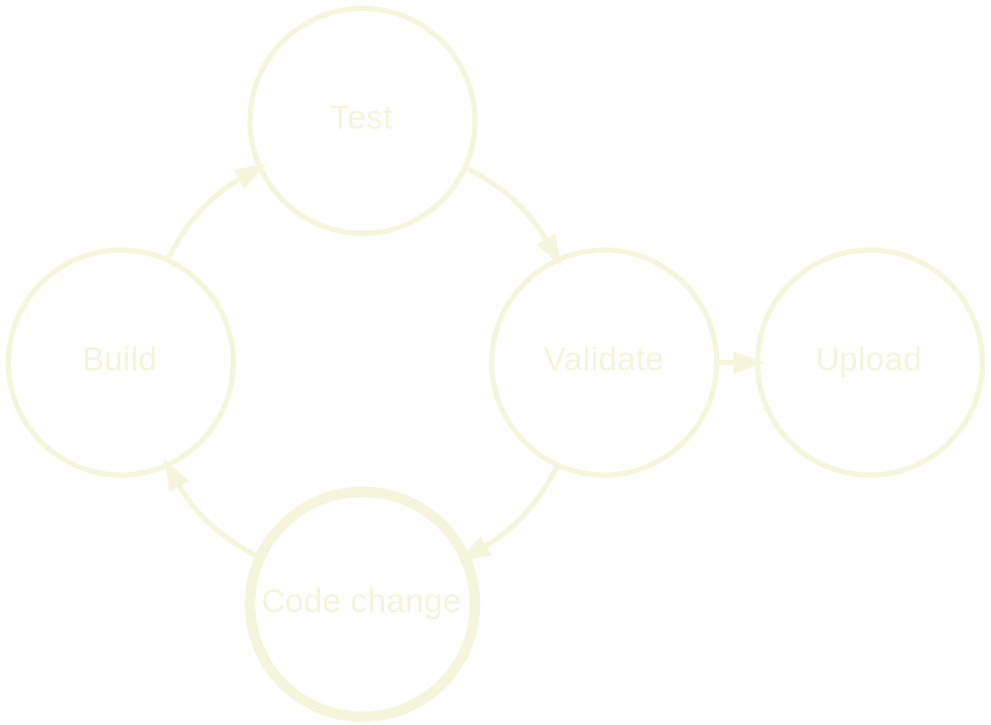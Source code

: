 digraph development {
  rankdir=LR;
  rank="same"
  bgcolor="transparent"
  layout=circo
  node [color="#F5F5DC" fontcolor="#F5F5DC" fontname="Arial" shape=circle fontsize=16 fixedsize=true width=1.5 penwidth=2.5]
  graph [overlap=false splines=curved penwidth=2.5]
  edge [color="#F5F5DC" penwidth=2.5 overlap=false]

  "Code change"[penwidth=5]

  "Code change" -> "Build"
  "Build" -> "Test"
  "Test" -> "Validate"
  "Validate" -> "Code change"
  "Validate" -> "Upload" [splines=straight]
}

